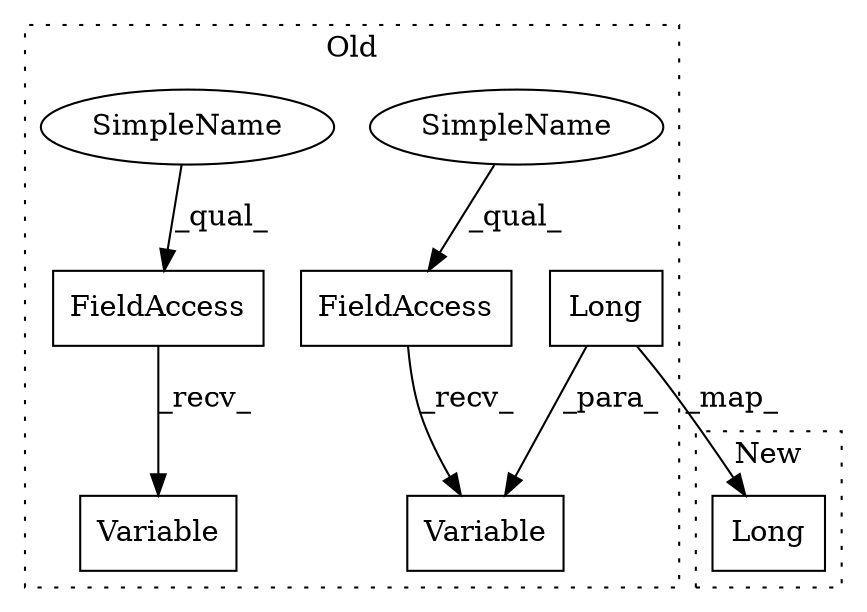 digraph G {
subgraph cluster0 {
1 [label="Long" a="32" s="3233" l="6" shape="box"];
3 [label="Variable" a="32" s="3206,3239" l="9,1" shape="box"];
4 [label="FieldAccess" a="22" s="3191" l="14" shape="box"];
5 [label="FieldAccess" a="22" s="2849" l="14" shape="box"];
6 [label="Variable" a="32" s="2864,2899" l="9,1" shape="box"];
7 [label="SimpleName" a="42" s="2849" l="5" shape="ellipse"];
8 [label="SimpleName" a="42" s="3191" l="5" shape="ellipse"];
label = "Old";
style="dotted";
}
subgraph cluster1 {
2 [label="Long" a="32" s="2810" l="6" shape="box"];
label = "New";
style="dotted";
}
1 -> 2 [label="_map_"];
1 -> 3 [label="_para_"];
4 -> 3 [label="_recv_"];
5 -> 6 [label="_recv_"];
7 -> 5 [label="_qual_"];
8 -> 4 [label="_qual_"];
}
